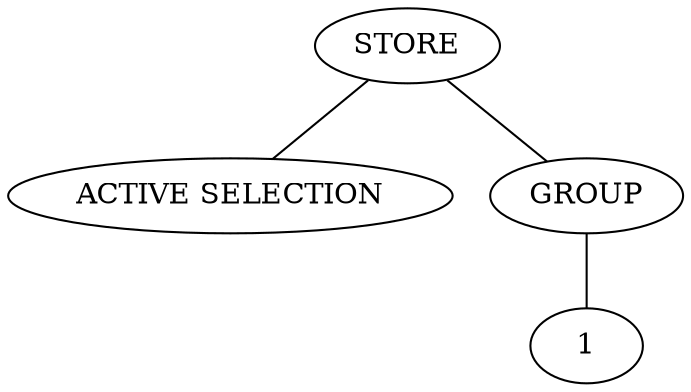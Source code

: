 // Store Group 1
strict graph {
    STORE -- "ACTIVE SELECTION"
    STORE -- GROUP
    GROUP -- 1
}
